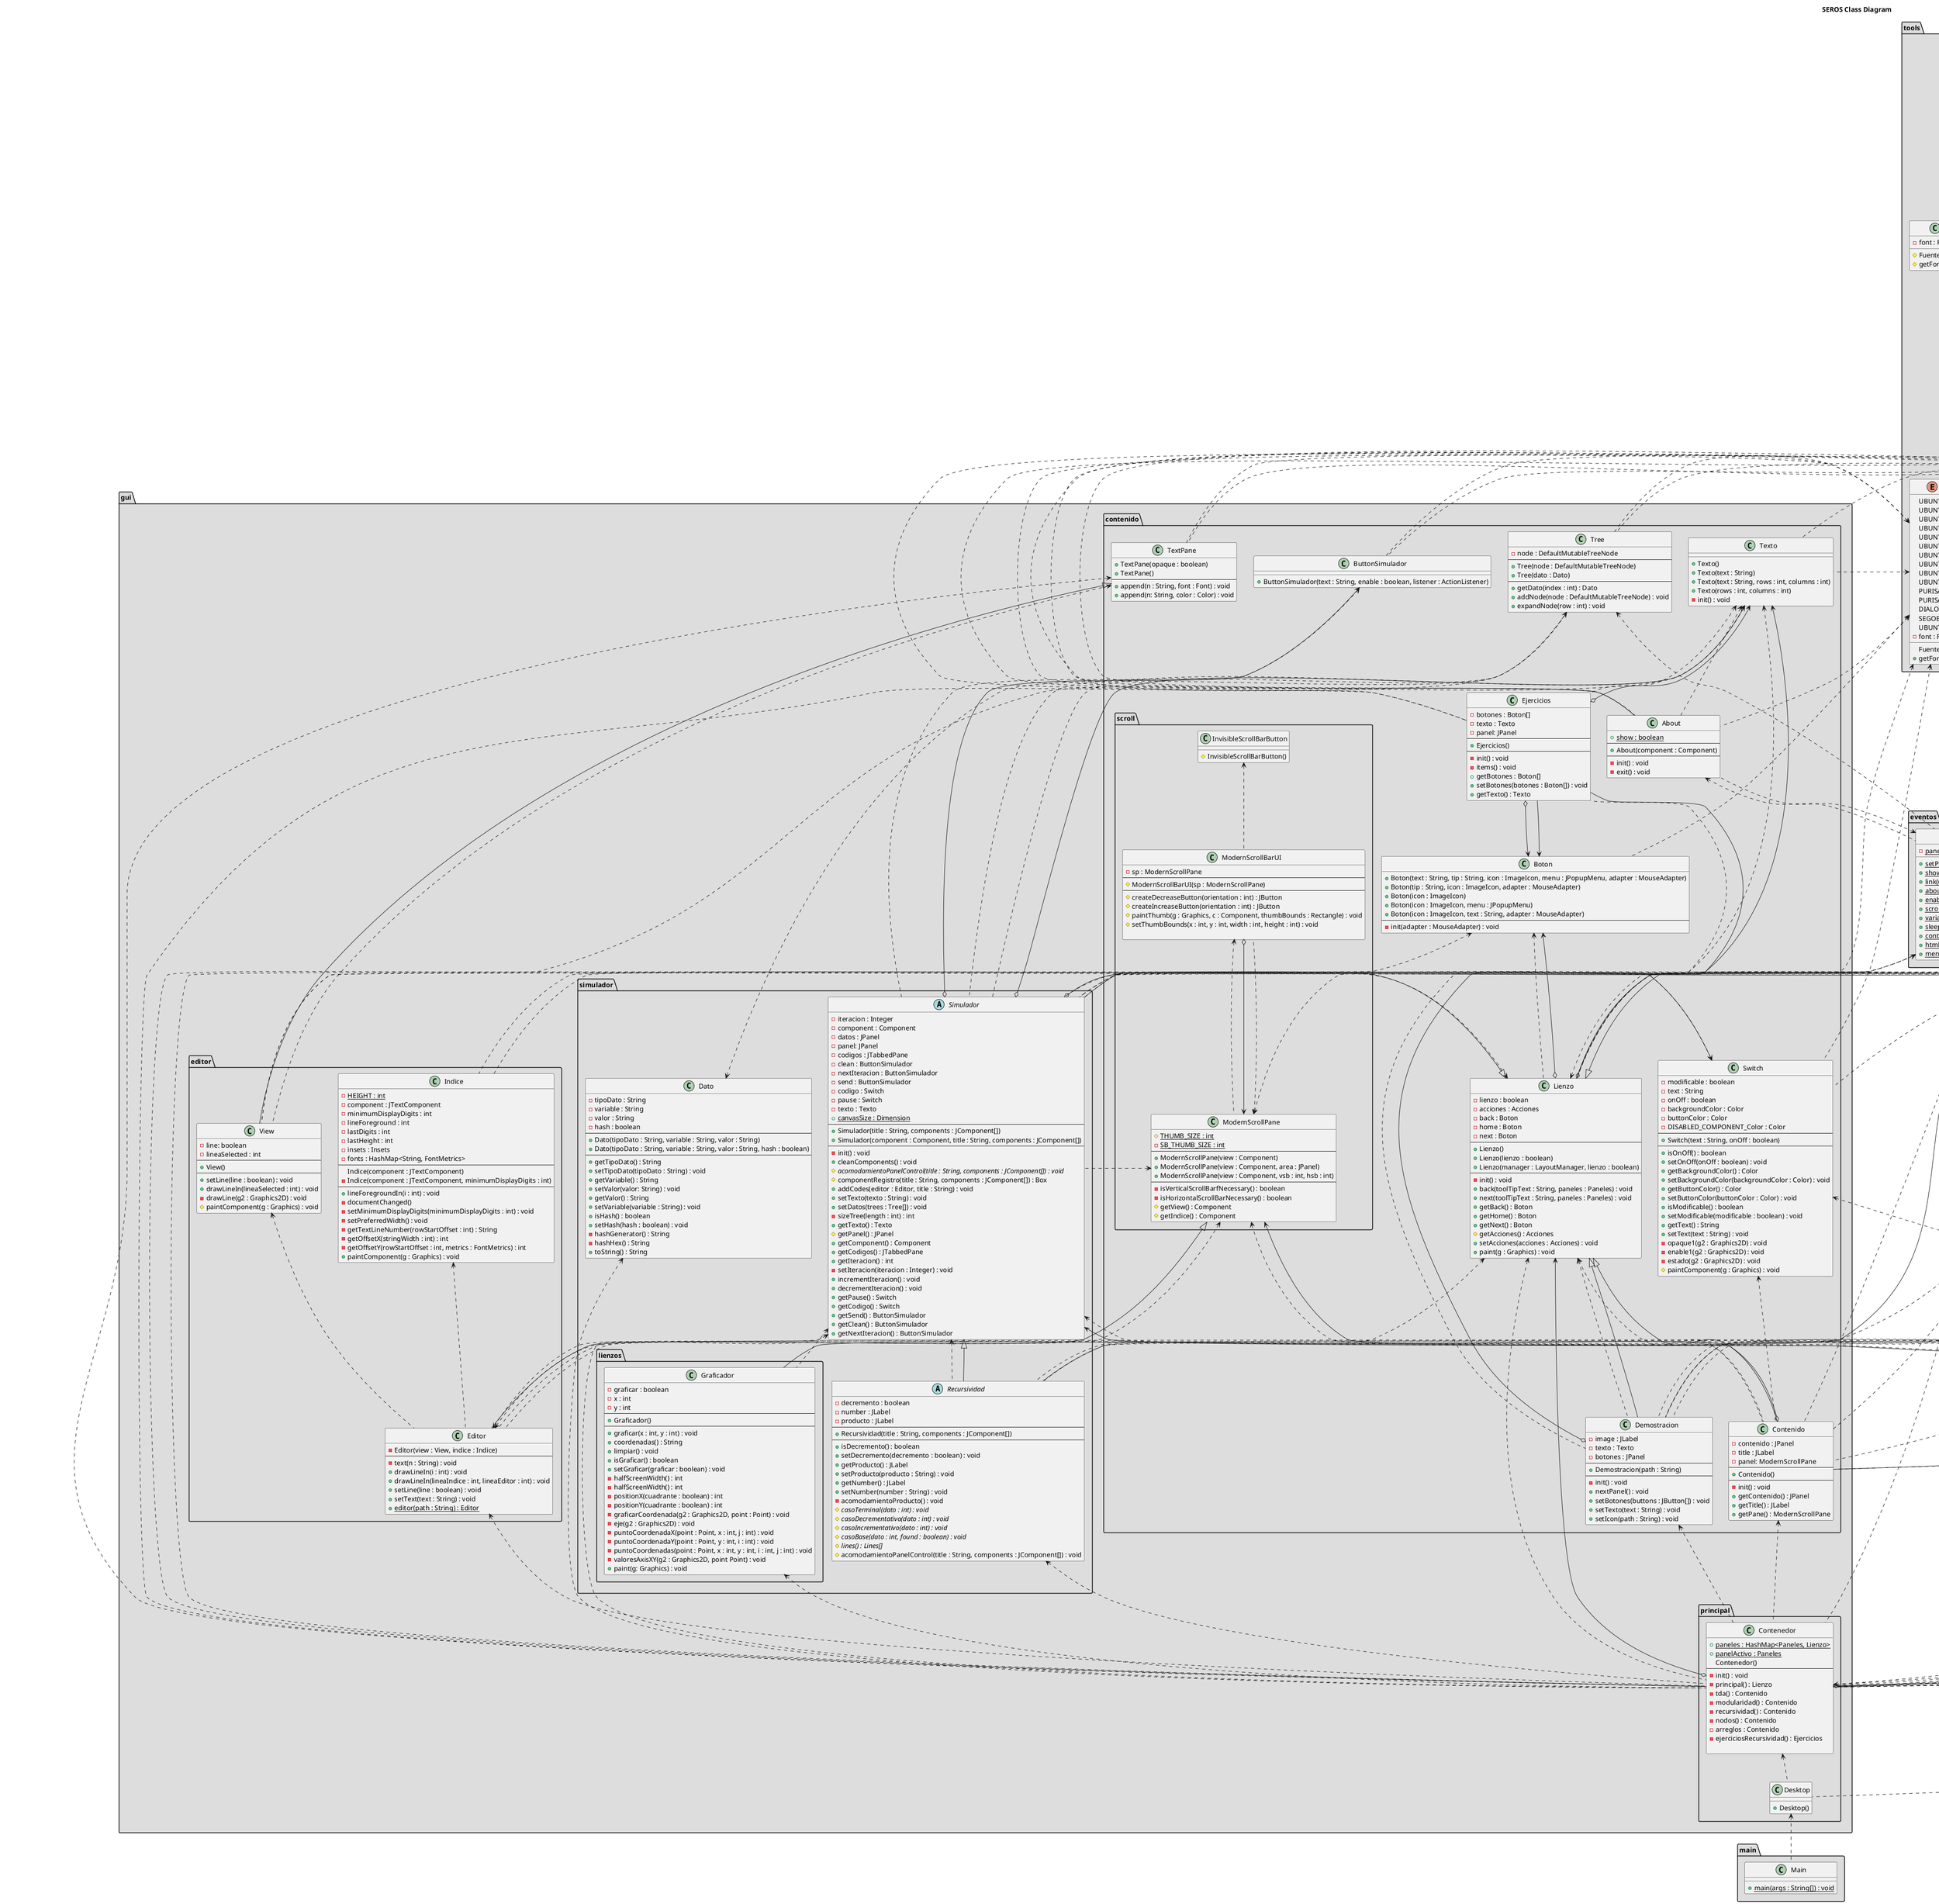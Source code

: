 @startuml
title SEROS Class Diagram
package eventos #DDDDDD {
    abstract class Eventos {
        - {static} panel : JPanel
        + {static} setPanel(panel: JPanel) : void
        + {static} show(panel : Paneles) : void
        + {static} link(url : String) :void
        + {static} about(component : Component) : void
        + {static} enable(enable : boolean, components : Component[]) : void
        + {static} scroll(panel : ModernScrollPane, value : int) : void
        + {static} variable(tree : Tree, index : int, valor : Object) : void
        + {static} sleep(mili : long) : void
        + {static} contains(valor : Object, objects : Object[]) : boolean
        + {static} html(boolean: String) : String
        + {static} menu(paneles : Paneles[]) : JPopupMenu
    }
}
package main #DDDDDD {
    class Main {
        + {static} main(args : String[]) : void
    }
}
package tools #DDDDDD {
    enum Fuentes {
        UBUNTULIGHT12
        UBUNTULIGHT14
        UBUNTULIGHT15
        UBUNTULIGHT50
        UBUNTULIGHT20
        UBUNTULIGHT30
        UBUNTULIGHTB30
        UBUNTULIGHT40
        UBUNTULIGHTB120
        UBUNTULIGHTB118
        PURISA18
        PURISA22
        DIALOG35
        SEGOEUISYMBOL22
        UBUNTUMONO15
        - font : Font
        Fuentes(font : Font)
        + getFont() : Font
    }
    class FuentesModificadas {
        - font : Font
        # FuentesModificadas(path : String)
        # getFont(style : int, size : int) : Font
    }
    interface Acciones {
        iteracion0() : void
        iteracion1() : void
        clean() : void
    }
    abstract class Archivos {
        + {static} image(path : String, width : int, height : int) : ImageIcon
        + {static} codefiles(path : String) : String
    }
    enum Colour {
        AZUL
         AMARILLO
         BLANCO
         MORADO
         NARANJA
         VERDE
         AZULTITLE
         AZULTEXT
         GRIS
         GRISPANEL
         GRISBUTTON
         CURIOUSBLUE
         NEGROEDITOR
         NEGROINDICE
         BORDESCROLL
         SCROLLDRAGGING
         SCROLLROLLOVER
         SCROLLPRESSED
         GRAYDISABLED
         VERDEACTIVO
         BLANCODESHABILITADO
         REDLINESELECTED
         LINEFOREGROUND
         - color : Color
         Colour(color : Color)
         + getColor() : Color
    }
    enum Paneles {
        PRINCIPAL
        TDA
        MODULARIDAD
        RECURSIVIDAD
        ARREGLOS
        NODOS
        ORDENAMIENTO
        BUSQUEDA
        PILAS
        COLAS
        LISTAS_ENLAZADAS
        ARBOLES
        GRAFOS
        SIMULADORTDA
        FACTORIAL
        POTENCIA
        EJERCICIOS_RECURSIVIDAD
        DEMOSTRACION_MODULARIDAD
        - n: String
        Paneles(n : String)
        + toString() : String
    }
    enum Operacion {
        FACTORIAL
        POTENCIA
    }
    abstract class Operaciones {
        - {static} format : HashMap<Operacion,DecimalFormat>
        + {static} setFormat(key : Operacion, pattern : String) : void
        + {static} operacion(operacion : String, resultado : String) : String
        + {static} factorial(n : int) : long
        + {static} productoFactorial(i : int) : String
        + {static} productoFactorial(i : int, valor : int) : String
        + {static} productUpFactorial(i : int, factorial : int) : String
        + {static} exponente(base : Object, exponente : Object) : String
        + {static} potencia(base : Object, exponente : Object) : long
        + {static} productoPotencia(base : int, exponente : int) : String
        + {static} productoPotenciaUp(base : Object, exponente : Object) : String
        + {static} productoPotenciaUpN(base : Object, exponente : Object) : String
    }
    abstract class Constrains {
        + {static} addComp(component : Component,container : Container, rectangle : Rectangle, weightx : double, weighty : double, insets Insets, place : int, stretch : int) : void
        + {static} addCompX(component : Component,container : Container, rectangle : Rectangle, weightx : double, insets Insets, place : int, stretch : int) : void
        + {static} addCompY(component : Component,container : Container, rectangle : Rectangle, weighty : double, insets Insets, place : int, stretch : int) : void
        + {static} addCompI(component : Component,container : Container, rectangle : Rectangle, weightx : double, weighty : double, insets Insets, ipadx : int, ipady : int, place : int, stretch : int) : void
        + {static} addCompIx(component : Component,container : Container, rectangle : Rectangle, weightx : double, weighty : double, insets Insets, ipadx : int, place : int, stretch : int) : void
        + {static} addCompIy(component : Component,container : Container, rectangle : Rectangle, weightx : double, weighty : double, insets Insets, ipadx : int, place : int, stretch : int) : void
        + {static} addCompXIx(component : Component,container : Container, rectangle : Rectangle, weightx : double, insets Insets, ipadx : int, place : int, stretch : int) : void
        + {static} addCompYIx(component : Component,container : Container, rectangle : Rectangle, weighty : double, insets Insets, ipadx : int, place : int, stretch : int) : void
        + {static} addCompXIy(component : Component,container : Container, rectangle : Rectangle, weightx : double, insets Insets, ipady : int, place : int, stretch : int) : void
        + {static} addCompYIy(component : Component,container : Container, rectangle : Rectangle, weighty : double, insets Insets, ipady : int, place : int, stretch : int) : void
        - {static} grid(r : Rectangle, insets : Insets, place : int, stretch : int) : GridBagConstrains
    }
    enum Text {
        VENTANAPRINCIPAL
        TDA
        TDA1
        TDA2
        TDA3
        FORMULATDA
        SIMULADORTDA1
        SIMULADORTDA2
        SIMULADORTDA3
        SIMULADORTDA4
        ABOUT
        LINK
        MODULARIDAD
        MODULARIDAD1
        RECURSIVIDAD
        RECURSIVIDAD1
        ARREGLOS
        ARREGLOS1
        ARREGLOS2
        NODOS
        NODOS1
        NODOS2
        FACTORIAL
        FACTORIAL1
        FACTORIAL2
        FACTORIAL3
        FACTORIAL4
        FACTORIAL5
        FACTORIAL6
        FACTORIAL7
        POTENCIA
        POTENCIA1
        POTENCIA2
        POTENCIA3
        POTENCIA4
        POTENCIA5
        POTENCIA7
        POTENCIA8
        POTENCIA9
        DEMOSTRACION_MODULARIDAD
        - n : String
        Text(n : String)
        + toString() : String
    }
}
package gui #DDDDDD {
    package contenido #DDDDDD {
        package scroll #DDDDDD {
            class InvisibleScrollBarButton {
                # InvisibleScrollBarButton()
            }
            class ModernScrollBarUI {
                - sp : ModernScrollPane
                --
                # ModernScrollBarUI(sp : ModernScrollPane)
                --
                # createDecreaseButton(orientation : int) : JButton
                # createIncreaseButton(orientation : int) : JButton
                # paintThumb(g : Graphics, c : Component, thumbBounds : Rectangle) : void
                # setThumbBounds(x : int, y : int, width : int, height : int) : void

            }
            class ModernScrollPane {
                # {static} THUMB_SIZE : int
                - {static} SB_THUMB_SIZE : int
                --
                + ModernScrollPane(view : Component)
                + ModernScrollPane(view : Component, area : JPanel)
                + ModernScrollPane(view : Component, vsb : int, hsb : int)
                --
                - isVerticalScrollBarfNecessary() : boolean
                - isHorizontalScrollBarNecessary() : boolean
                # getView() : Component
                # getIndice() : Component
            }
        }
        class About {
            + {static} show : boolean
            --
            + About(component : Component)
            --
            - init() : void
            - exit() : void
        }
        class Boton {
            + Boton(text : String, tip : String, icon : ImageIcon, menu : JPopupMenu, adapter : MouseAdapter)
            + Boton(tip : String, icon : ImageIcon, adapter : MouseAdapter)
            + Boton(icon : ImageIcon)
            + Boton(icon : ImageIcon, menu : JPopupMenu)
            + Boton(icon : ImageIcon, text : String, adapter : MouseAdapter)
            --
            - init(adapter : MouseAdapter) : void
        }
        class ButtonSimulador {
            + ButtonSimulador(text : String, enable : boolean, listener : ActionListener)
        }
        class Contenido {
            - contenido : JPanel
            - title : JLabel
            - panel: ModernScrollPane
            --
            + Contenido()
            --
            - init() : void
            + getContenido() : JPanel
            + getTitle() : JLabel
            + getPane() : ModernScrollPane
        }
        class Demostracion {
            - image : JLabel
            - texto : Texto
            - botones : JPanel
            --
            + Demostracion(path : String)
            --
            - init() : void
            + nextPanel() : void
            + setBotones(buttons : JButton[]) : void
            + setTexto(text : String) : void
            +setIcon(path : String) : void
        }
        class Ejercicios {
            - botones : Boton[]
            - texto : Texto
            - panel: JPanel
            --
            + Ejercicios()
            --
            - init() : void
            - items() : void
            + getBotones : Boton[]
            + setBotones(botones : Boton[]) : void
            + getTexto() : Texto
        }
        class Lienzo {
            - lienzo : boolean
            - acciones : Acciones
            - back : Boton
            - home : Boton
            - next : Boton
            --
            + Lienzo()
            + Lienzo(lienzo : boolean)
            + Lienzo(manager : LayoutManager, lienzo : boolean)
            --
            - init() : void
            + back(toolTipText : String, paneles : Paneles) : void
            + next(toolTipText : String, paneles : Paneles) : void
            + getBack() : Boton
            + getHome() : Boton
            + getNext() : Boton
            # getAcciones() : Acciones
            + setAcciones(acciones : Acciones) : void
            + paint(g : Graphics) : void
        }
        class Switch {
            - modificable : boolean
            - text : String
            - onOff : boolean
            - backgroundColor : Color
            - buttonColor : Color
            - DISABLED_COMPONENT_Color : Color
            --
            + Switch(text : String, onOff : boolean)
            --
            + isOnOff() : boolean
            + setOnOff(onOff : boolean) : void
            + getBackgroundColor() : Color
            + setBackgroundColor(backgroundColor : Color) : void
            + getButtonColor() : Color
            + setButtonColor(buttonColor : Color) : void
            + isModificable() : boolean
            + setModificable(modificable : boolean) : void
            + getText() : String
            + setText(text : String) : void
            - opaque1(g2 : Graphics2D) : void
            - enable1(g2 : Graphics2D) : void
            - estado(g2 : Graphics2D) : void
            # paintComponent(g : Graphics) : void
        }
        class Texto {
            + Texto()
            + Texto(text : String)
            + Texto(text : String, rows : int, columns : int)
            + Texto(rows : int, columns : int)
            - init() : void
        }
        class TextPane {
            + TextPane(opaque : boolean)
            + TextPane()
            --
            + append(n : String, font : Font) : void
            + append(n: String, color : Color) : void
        }
        class Tree {
            - node : DefaultMutableTreeNode
            --
            + Tree(node : DefaultMutableTreeNode)
            + Tree(dato : Dato)
            --
            + getDato(index : int) : Dato
            + addNode(node : DefaultMutableTreeNode) : void
            + expandNode(row : int) : void
        }
    }
    package editor #DDDDDD {
        class Editor {
            - Editor(view : View, indice : Indice)
            --
            - text(n : String) : void
            + drawLineIn(i : int) : void
            + drawLineIn(lineaIndice : int, lineaEditor : int) : void
            + setLine(line : boolean) : void
            + setText(text : String) : void
            + {static} editor(path : String) : Editor
        }
        class Indice {
            - {static} HEIGHT : int
            - component : JTextComponent
            - minimumDisplayDigits : int
            - lineForeground : int
            - lastDigits : int
            - lastHeight : int
            - insets : Insets
            - fonts : HashMap<String, FontMetrics>
            --
            Indice(component : JTextComponent)
            - Indice(component : JTextComponent, minimumDisplayDigits : int)
            --
            + lineForegroundIn(i : int) : void
            - documentChanged()
            - setMinimumDisplayDigits(minimumDisplayDigits : int) : void
            - setPreferredWidth() : void
            - getTextLineNumber(rowStartOffset : int) : String
            - getOffsetX(stringWidth : int) : int
            - getOffsetY(rowStartOffset : int, metrics : FontMetrics) : int
            + paintComponent(g : Graphics) : void
        }
        class View {
            - line: boolean
            - lineaSelected : int
            --
            + View()
            --
            + setLine(line : boolean) : void
            + drawLineIn(lineaSelected : int) : void
            - drawLine(g2 : Graphics2D) : void
            # paintComponent(g : Graphics) : void
        }
    }
    package principal #DDDDDD {
        class Contenedor {
            + {static} paneles : HashMap<Paneles, Lienzo>
            + {static} panelActivo : Paneles
            Contenedor()
            --
            - init() : void
            - principal() : Lienzo
            - tda() : Contenido
            - modularidad() : Contenido
            - recursividad() : Contenido
            - nodos() : Contenido
            - arreglos : Contenido
            - ejerciciosRecursividad() : Ejercicios

        }
        class Desktop {
            + Desktop()
        }
    }
    package simulador #DDDDDD {
        package lienzos #DDDDDD {
            class Graficador {
                - graficar : boolean
                - x : int
                - y : int
                --
                + Graficador()
                --
                + graficar(x : int, y : int) : void
                + coordenadas() : String
                + limpiar() : void
                + isGraficar() : boolean
                + setGraficar(graficar : boolean) : void
                - halfScreenWidth() : int
                - halfScreenWidth() : int
                - positionX(cuadrante : boolean) : int
                - positionY(cuadrante : boolean) : int
                - graficarCoordenada(g2 : Graphics2D, point : Point) : void
                - eje(g2 : Graphics2D) : void
                - puntoCoordenadaX(point : Point, x : int, j : int) : void
                - puntoCoordenadaY(point : Point, y : int, i : int) : void
                - puntoCoordenadas(point : Point, x : int, y : int, i : int, j : int) : void
                - valoresAxisXY(g2 : Graphics2D, point Point) : void
                + paint(g: Graphics) : void
            }
        }
        class Dato {
            - tipoDato : String
            - variable : String
            - valor : String
            - hash : boolean
            --
            + Dato(tipoDato : String, variable : String, valor : String)
            + Dato(tipoDato : String, variable : String, valor : String, hash : boolean)
            --
            + getTipoDato() : String
            + setTipoDato(tipoDato : String) : void
            + getVariable() : String
            + setValor(valor: String) : void
            + getValor() : String
            + setVariable(variable : String) : void
            + isHash() : boolean
            + setHash(hash : boolean) : void
            - hashGenerator() : String
            - hashHex() : String
            + toString() : String
        }
        abstract class Recursividad {
            - decremento : boolean
            - number : JLabel
            - producto : JLabel
            --
            + Recursividad(title : String, components : JComponent[])
            --
            + isDecremento() : boolean
            + setDecremento(decremento : boolean) : void
            + getProducto() : JLabel
            + setProducto(producto : String) : void
            + getNumber() : JLabel
            + setNumber(number : String) : void
            - acomodamientoProducto() : void
            # {abstract} casoTerminal(dato : int) : void
            # {abstract} casoDecrementativo(dato : int) : void
            # {abstract} casoIncrementativo(dato : int) : void
            # {abstract} casoBase(dato : int, found : boolean) : void
            # {abstract} lines() : Lines[]
            # acomodamientoPanelControl(title : String, components : JComponent[]) : void
        }
        abstract class Simulador {
            - iteracion : Integer
            - component : Component
            - datos : JPanel
            - panel: JPanel
            - codigos : JTabbedPane
            - clean : ButtonSimulador
            - nextIteracion : ButtonSimulador
            - send : ButtonSimulador
            - codigo : Switch
            - pause : Switch
            - texto : Texto
            + {static} canvasSize : Dimension
            --
            + Simulador(title : String, components : JComponent[])
            + Simulador(component : Component, title : String, components : JComponent[])
            --
            - init() : void
            + cleanComponents() : void
            # {abstract} acomodamientoPanelControl(title : String, components : JComponent[]) : void
            # componentRegistro(title : String, components : JComponent[]) : Box
            + addCodes(editor : Editor, title : String) : void
            + setTexto(texto : String) : void
            + setDatos(trees : Tree[]) : void
            - sizeTree(length : int) : int
            + getTexto() : Texto
            # getPanel() : JPanel
            + getComponent() : Component
            + getCodigos() : JTabbedPane
            + getIteracion() : int
            - setIteracion(iteracion : Integer) : void
            + incrementIteracion() : void
            + decrementIteracion() : void
            + getPause() : Switch
            + getCodigo() : Switch
            + getSend() : ButtonSimulador
            + getClean() : ButtonSimulador
            + getNextIteracion() : ButtonSimulador
        }
    }
}
package hilos #DDDDDD {
    class LineLocation {
        - code : int
        - lineaIndice : int
        - lineaEditor : int
        - texto : String
        - scroll : int
        - sleep : boolean
        --
        + LineLocation(code : int, lineaIndice : int, lineaEditor : int, texto : String)
        + LineLocation(code : int, lineaIndice : int, lineaEditor : int, texto : String, sleep : boolean)
        + LineLocation(code : int, line : int, texto : String, sleep : boolean)
        + LineLocation(code : int, line : int, texto : String)
        - LineLocation(code : int, lineaIndice : int, lineaEditor : int, texto : String, scroll : int, sleep : boolean)
        --
        + getCode() : int
        + setCode(code: int) : void
        + getLineIndice() : int
        + setLineIndice(lineaIndice : int) : void
        + getLineEditor() : int
        + setLineEditor(lineaEditor : int) : void
        + getTexto() : String
        + setTexto(texto : String) : void
        + getScroll() : int
        + setScroll(scroll : int) : void
        + isSleep() : boolean
        + setSleep(sleep : Sleep) : void
        + toString() : String
        + equals(obj : Object) : boolean
    }
    abstract class Lines {
        - simulador : Simulador
        - lines : LineLocation[]
        --
        + Lines(simulador : Simulador, lines : LineLocation[])
        --
        + run() : void
        - lines() : void
        + {abstract} actions() : void
    }
}

About <.. Eventos

Acciones <.. Demostracion
Acciones <.. Lienzo
Acciones <.. Contenedor
Acciones <.. Ejercicios
Acciones <.. Demostracion
Acciones <.. Contenido
Acciones <.. Simulador
Acciones <|.. Recursividad

Archivos <.. Demostracion
Archivos <.. Desktop
Archivos <.. About
Archivos <.. Contenedor
Archivos <.. Editor
Archivos <.. Lienzo
Archivos <.. Tree

Boton <-- Ejercicios
Boton <.. Contenedor
Boton <.. Lienzo

ButtonSimulador <.. Simulador

Colour <.. Switch
Colour <.. Indice
Colour <.. View
Colour <.. ButtonSimulador
Colour <.. Texto
Colour <.. TextPane
Colour <.. About
Colour <.. Contenedor
Colour <.. Indice
Colour <.. Demostracion

Contenedor <.. Desktop
Contenedor <.. Eventos
Contenedor o--> Paneles
Contenedor o--> Lienzo

Contenido o--> ModernScrollPane
Contenido <.. Contenedor

Constrains <.. Contenedor
Constrains <.. Demostracion
Constrains <.. About
Constrains <.. Simulador
Constrains <.. Ejercicios
Constrains <.. Contenido
Constrains <.. Recursividad

Ejercicios o--> Boton
Ejercicios o--> Texto

Dato <.. Tree
Dato <.. Contenedor

Demostracion <.. Contenedor
Demostracion o--> Texto

Desktop <.. Main

Editor <.. Contenedor
Editor <.. Lines
Editor <.. Simulador

Eventos <.. Contenido
Eventos <.. Lienzo
Eventos <.. About
Eventos <.. Simulador
Eventos <.. Contenedor
Eventos <.. Lines
Eventos <.. Operaciones

Fuentes <.. Contenedor
Fuentes <.. ButtonSimulador
Fuentes <.. Texto
Fuentes <.. TextPane
Fuentes <.. Boton
Fuentes <.. Switch
Fuentes <.. About
Fuentes <.. Tree
Fuentes <.. View
Fuentes <.. Contenido
Fuentes <- Graficador

FuentesModificadas <.. Fuentes

Graficador <.. Contenedor

Indice <.. Editor

InvisibleScrollBarButton <.. ModernScrollBarUI

Lienzo o--> Boton
Lienzo o--> Acciones
Lienzo <.. Contenido
Lienzo <.. Demostracion
Lienzo <.. Simulador
Lienzo <.. Ejercicios
Lienzo <.. Contenedor
Lienzo <.. Recursividad
Lienzo <|-- Contenido
Lienzo <|-- Demostracion
Lienzo <|-- Simulador
Lienzo <|-- Ejercicios

Lines o--> LineLocation
Lines o--> Simulador
Lines <.. Contenedor
Lines <.. Recursividad

LineLocation <.. Lines
LineLocation <.. Contenedor

ModernScrollBarUI <.. ModernScrollPane
ModernScrollBarUI o-->  ModernScrollPane

ModernScrollPane <|-- Editor
ModernScrollPane <.. ModernScrollBarUI
ModernScrollPane <.. Eventos
ModernScrollPane <.. Contenido
ModernScrollPane <.. Editor
ModernScrollPane <.. Simulador

Paneles <.. Eventos
Paneles <.. Contenedor
Paneles <.. Lienzo
Paneles <.. Contenido

Operacion <.. Operaciones
Operacion o--> Operaciones
Operacion <.. Contenedor

Operaciones +-- Operacion
Operaciones <.. Contenedor

Tree <.. Eventos
Tree <.. Simulador
Tree <.. Contenedor

View <.. Editor

TextPane <|-- View
TextPane <.. View
TextPane <.. Contenedor

Texto <.. Demostracion
Texto <.. Ejercicios
Texto <.. Simulador
Texto <.. Contenedor
Texto <.. About

Simulador o--> ButtonSimulador
Simulador o--> Switch
Simulador o--> Texto
Simulador <.. Lines
Simulador <.. Contenedor
Simulador <.. Graficador
Simulador <.. Recursividad
Simulador <|-- Recursividad

Switch <.. Contenido
Switch <.. Lines
Switch <.. Simulador

Text <.. About
Text <.. Contenido
Text <.. Contenedor
Text <.. Lienzo

Recursividad <.. Contenedor
@enduml